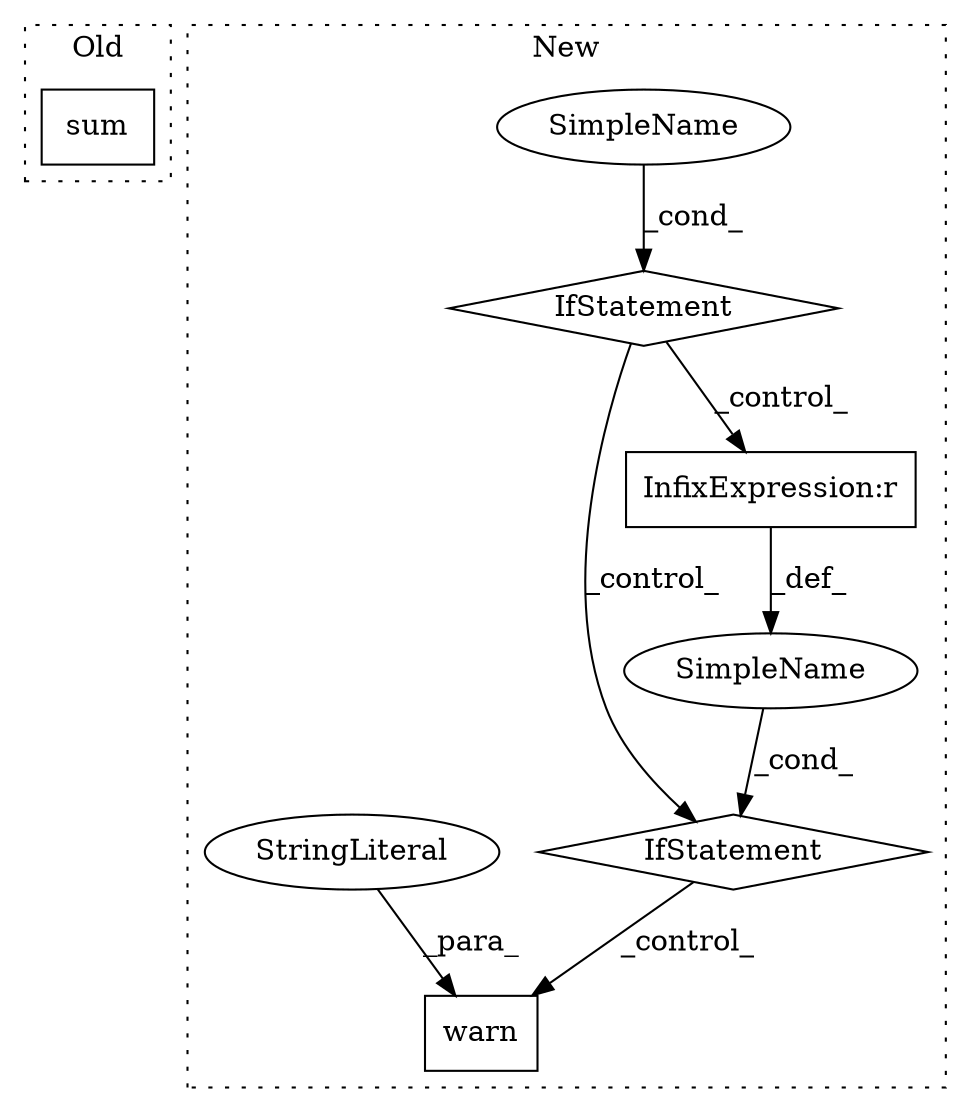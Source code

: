 digraph G {
subgraph cluster0 {
1 [label="sum" a="32" s="8731,8863" l="15,-3" shape="box"];
label = "Old";
style="dotted";
}
subgraph cluster1 {
2 [label="warn" a="32" s="7717,7896" l="5,1" shape="box"];
3 [label="IfStatement" a="25" s="7612,7694" l="4,2" shape="diamond"];
4 [label="SimpleName" a="42" s="" l="" shape="ellipse"];
5 [label="InfixExpression:r" a="27" s="7679" l="4" shape="box"];
6 [label="SimpleName" a="42" s="" l="" shape="ellipse"];
7 [label="IfStatement" a="25" s="7580,7600" l="4,2" shape="diamond"];
8 [label="StringLiteral" a="45" s="7722" l="174" shape="ellipse"];
label = "New";
style="dotted";
}
3 -> 2 [label="_control_"];
4 -> 3 [label="_cond_"];
5 -> 4 [label="_def_"];
6 -> 7 [label="_cond_"];
7 -> 5 [label="_control_"];
7 -> 3 [label="_control_"];
8 -> 2 [label="_para_"];
}